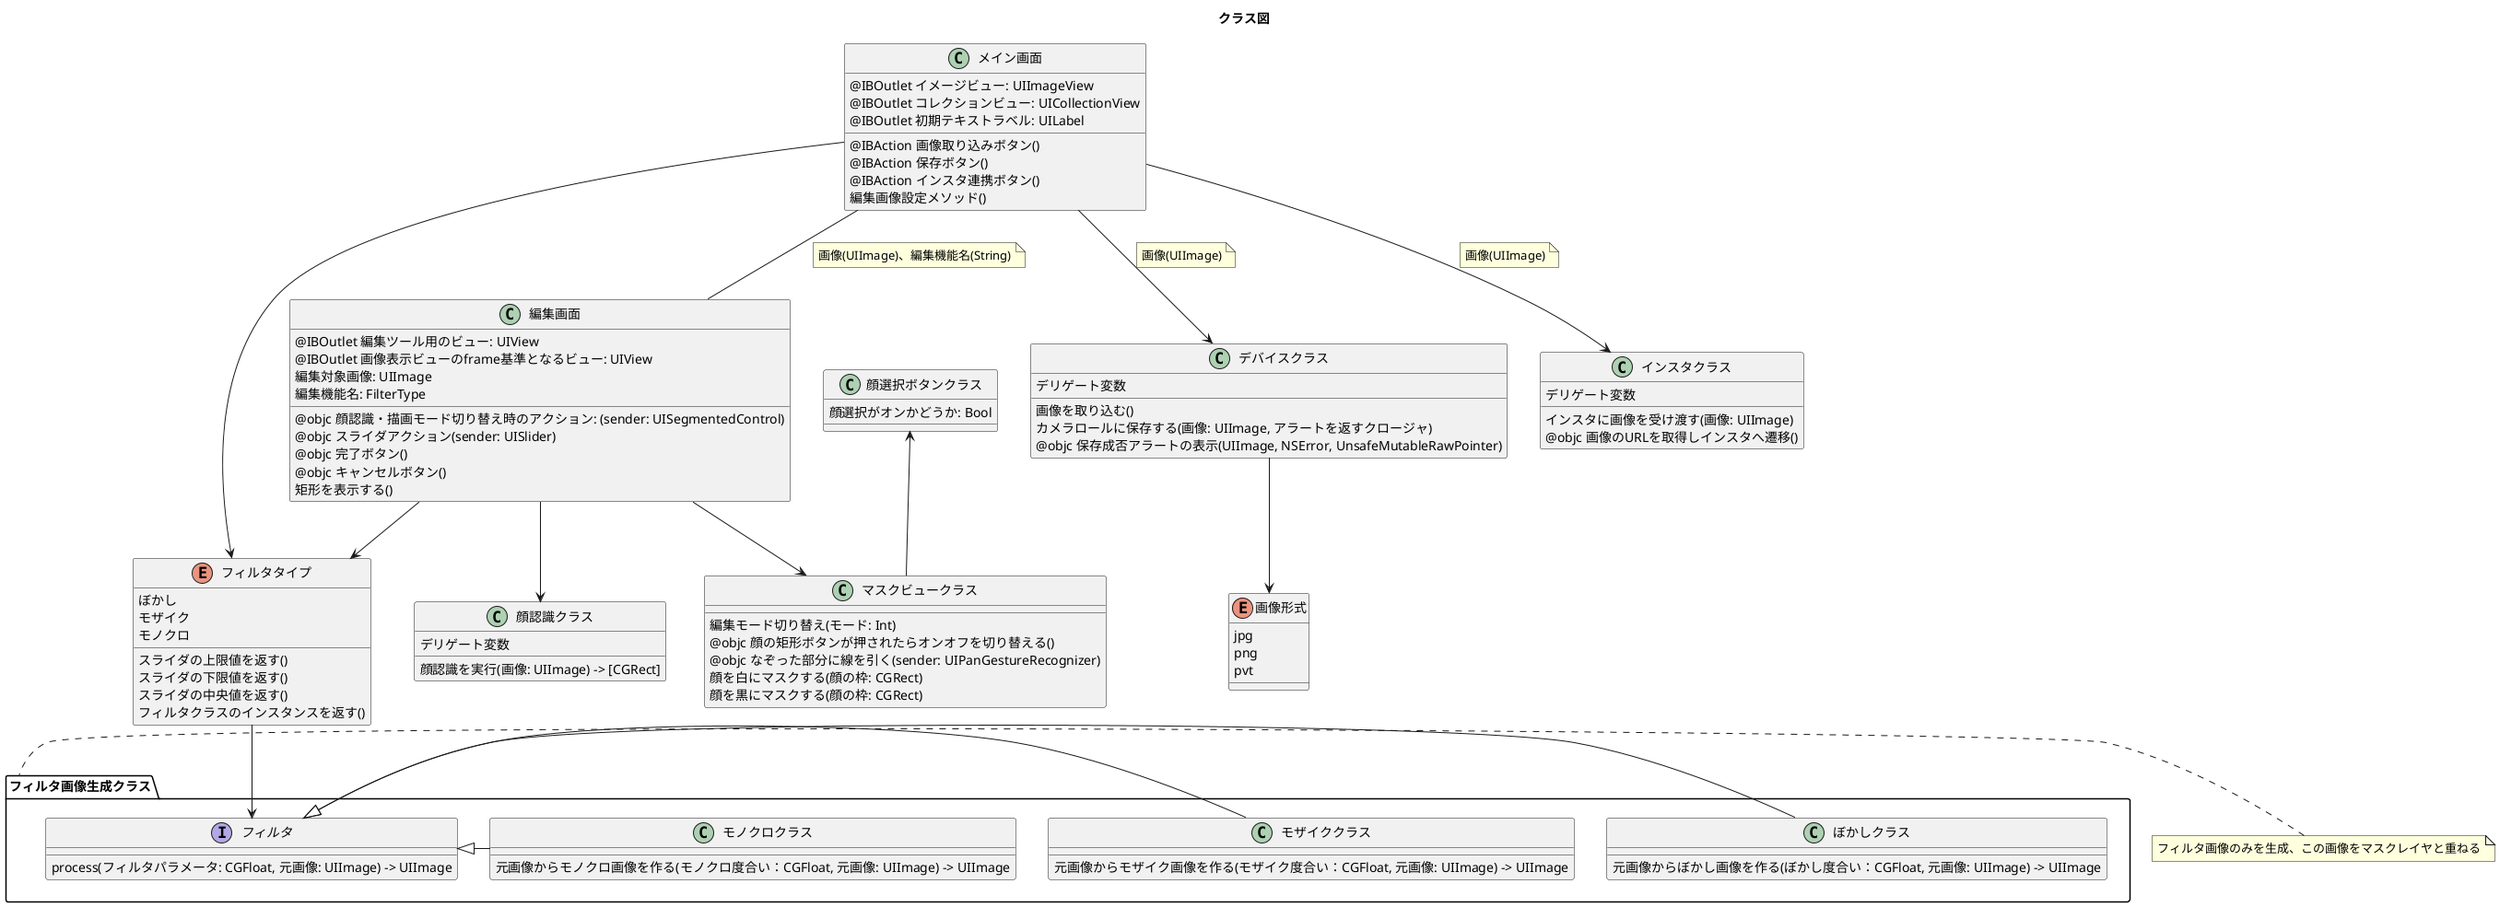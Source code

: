 @startuml
title "クラス図"

class メイン画面 {
  @IBOutlet イメージビュー: UIImageView
  @IBOutlet コレクションビュー: UICollectionView
  @IBOutlet 初期テキストラベル: UILabel
  @IBAction 画像取り込みボタン()
  @IBAction 保存ボタン()
  @IBAction インスタ連携ボタン()
  編集画像設定メソッド()
}

class 編集画面 {
  @IBOutlet 編集ツール用のビュー: UIView
  @IBOutlet 画像表示ビューのframe基準となるビュー: UIView
  編集対象画像: UIImage
  編集機能名: FilterType
  @objc 顔認識・描画モード切り替え時のアクション: (sender: UISegmentedControl)
  @objc スライダアクション(sender: UISlider)
  @objc 完了ボタン()
  @objc キャンセルボタン()
  矩形を表示する()
}

class 顔選択ボタンクラス {
  顔選択がオンかどうか: Bool
}

class マスクビュークラス {
  編集モード切り替え(モード: Int)
  @objc 顔の矩形ボタンが押されたらオンオフを切り替える()
  @objc なぞった部分に線を引く(sender: UIPanGestureRecognizer)
  顔を白にマスクする(顔の枠: CGRect)
  顔を黒にマスクする(顔の枠: CGRect)
}

class 顔認識クラス {
  デリゲート変数
  顔認識を実行(画像: UIImage) -> [CGRect]
}

class デバイスクラス {
  デリゲート変数
  画像を取り込む()
  カメラロールに保存する(画像: UIImage, アラートを返すクロージャ)
  @objc 保存成否アラートの表示(UIImage, NSError, UnsafeMutableRawPointer)
}

class インスタクラス {
  デリゲート変数
  インスタに画像を受け渡す(画像: UIImage)
  @objc 画像のURLを取得しインスタへ遷移()
}

enum フィルタタイプ {
  ぼかし
  モザイク
  モノクロ
  スライダの上限値を返す()
  スライダの下限値を返す()
  スライダの中央値を返す()
  フィルタクラスのインスタンスを返す()
}

enum 画像形式 {
  jpg
  png
  pvt
}

package フィルタ画像生成クラス {
  interface フィルタ {
    process(フィルタパラメータ: CGFloat, 元画像: UIImage) -> UIImage
  }

  class ぼかしクラス {
    元画像からぼかし画像を作る(ぼかし度合い：CGFloat, 元画像: UIImage) -> UIImage
  }

  class モザイククラス {
    元画像からモザイク画像を作る(モザイク度合い：CGFloat, 元画像: UIImage) -> UIImage
  }

  class モノクロクラス {
    元画像からモノクロ画像を作る(モノクロ度合い：CGFloat, 元画像: UIImage) -> UIImage
  }

  フィルタ <|- ぼかしクラス
  フィルタ <|- モザイククラス
  フィルタ <|- モノクロクラス
}
note left of フィルタ画像生成クラス
  フィルタ画像のみを生成、この画像をマスクレイヤと重ねる
end note

メイン画面--編集画面
note left on link
  画像(UIImage)、編集機能名(String)
end note

メイン画面-->デバイスクラス
note left on link
  画像(UIImage)
end note

メイン画面-->インスタクラス
note left on link
  画像(UIImage)
end note

編集画面-->マスクビュークラス
編集画面-->顔認識クラス
顔選択ボタンクラス<--マスクビュークラス

デバイスクラス-->画像形式
メイン画面-->フィルタタイプ
編集画面-->フィルタタイプ
フィルタタイプ-->フィルタ

@enduml
